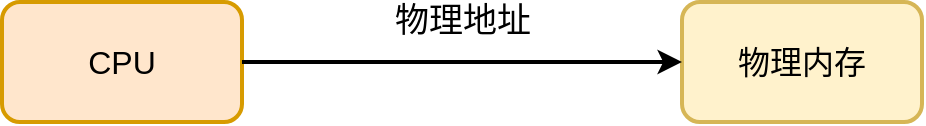 <mxfile version="21.6.5" type="github">
  <diagram name="第 1 页" id="7nV9Hr0eR04SHTu4pcRX">
    <mxGraphModel dx="880" dy="446" grid="1" gridSize="10" guides="1" tooltips="1" connect="1" arrows="1" fold="1" page="1" pageScale="1" pageWidth="827" pageHeight="1169" math="0" shadow="0">
      <root>
        <mxCell id="0" />
        <mxCell id="1" parent="0" />
        <mxCell id="h-wCyO-KVjlHaPk3qqvn-1" value="CPU" style="rounded=1;whiteSpace=wrap;html=1;fillColor=#ffe6cc;strokeColor=#d79b00;strokeWidth=2;fontSize=16;" vertex="1" parent="1">
          <mxGeometry x="160" y="220" width="120" height="60" as="geometry" />
        </mxCell>
        <mxCell id="h-wCyO-KVjlHaPk3qqvn-2" value="物理内存" style="rounded=1;whiteSpace=wrap;html=1;fillColor=#fff2cc;strokeColor=#d6b656;strokeWidth=2;fontSize=16;" vertex="1" parent="1">
          <mxGeometry x="500" y="220" width="120" height="60" as="geometry" />
        </mxCell>
        <mxCell id="h-wCyO-KVjlHaPk3qqvn-3" value="" style="endArrow=classic;html=1;rounded=0;exitX=1;exitY=0.5;exitDx=0;exitDy=0;entryX=0;entryY=0.5;entryDx=0;entryDy=0;strokeWidth=2;" edge="1" parent="1" source="h-wCyO-KVjlHaPk3qqvn-1" target="h-wCyO-KVjlHaPk3qqvn-2">
          <mxGeometry width="50" height="50" relative="1" as="geometry">
            <mxPoint x="390" y="260" as="sourcePoint" />
            <mxPoint x="490" y="260" as="targetPoint" />
          </mxGeometry>
        </mxCell>
        <mxCell id="h-wCyO-KVjlHaPk3qqvn-4" value="物理地址" style="edgeLabel;html=1;align=center;verticalAlign=middle;resizable=0;points=[];fontSize=17;" vertex="1" connectable="0" parent="h-wCyO-KVjlHaPk3qqvn-3">
          <mxGeometry x="0.427" y="2" relative="1" as="geometry">
            <mxPoint x="-47" y="-18" as="offset" />
          </mxGeometry>
        </mxCell>
      </root>
    </mxGraphModel>
  </diagram>
</mxfile>

